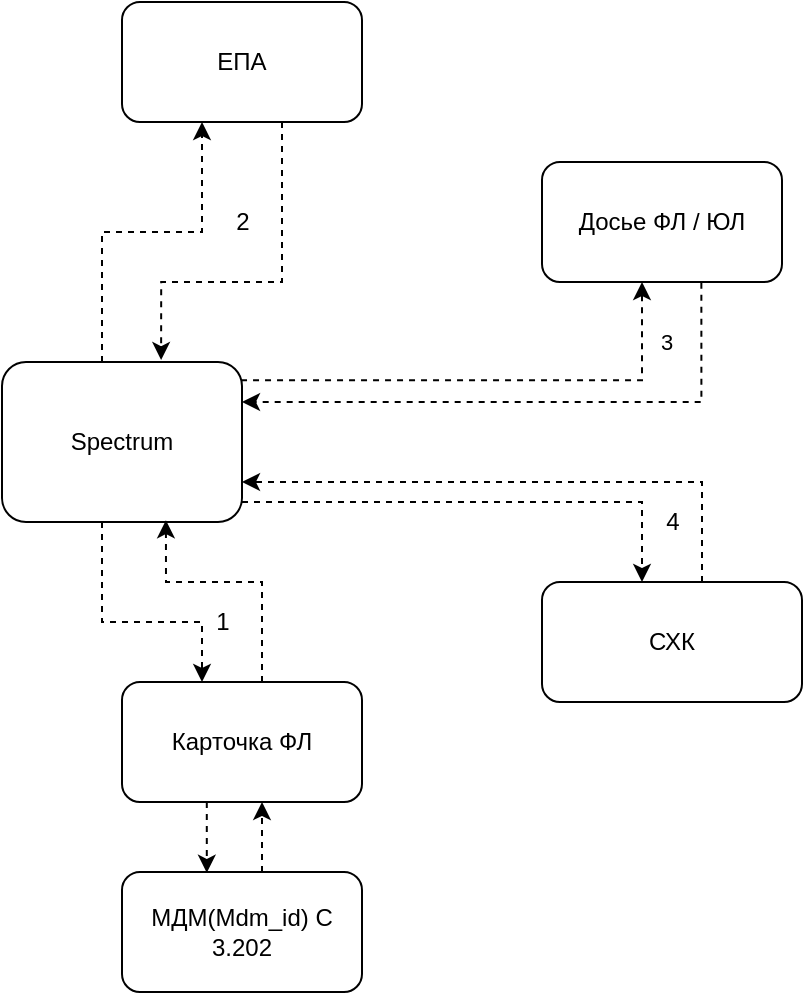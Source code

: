 <mxfile version="15.4.0" type="device"><diagram id="C5RBs43oDa-KdzZeNtuy" name="Page-1"><mxGraphModel dx="772" dy="522" grid="1" gridSize="10" guides="1" tooltips="1" connect="1" arrows="1" fold="1" page="1" pageScale="1" pageWidth="827" pageHeight="1169" math="0" shadow="0"><root><mxCell id="WIyWlLk6GJQsqaUBKTNV-0"/><mxCell id="WIyWlLk6GJQsqaUBKTNV-1" parent="WIyWlLk6GJQsqaUBKTNV-0"/><mxCell id="MV5uABUakjTEFnvcB2B3-5" value="" style="edgeStyle=orthogonalEdgeStyle;rounded=0;orthogonalLoop=1;jettySize=auto;html=1;dashed=1;verticalAlign=middle;exitX=0.996;exitY=0.114;exitDx=0;exitDy=0;exitPerimeter=0;" parent="WIyWlLk6GJQsqaUBKTNV-1" source="MV5uABUakjTEFnvcB2B3-1" target="MV5uABUakjTEFnvcB2B3-4" edge="1"><mxGeometry relative="1" as="geometry"><Array as="points"><mxPoint x="380" y="279"/></Array></mxGeometry></mxCell><mxCell id="MV5uABUakjTEFnvcB2B3-10" value="3" style="edgeLabel;html=1;align=center;verticalAlign=middle;resizable=0;points=[];" parent="MV5uABUakjTEFnvcB2B3-5" vertex="1" connectable="0"><mxGeometry x="-0.2" y="-4" relative="1" as="geometry"><mxPoint x="112" y="-23" as="offset"/></mxGeometry></mxCell><mxCell id="MV5uABUakjTEFnvcB2B3-12" value="" style="edgeStyle=orthogonalEdgeStyle;rounded=0;orthogonalLoop=1;jettySize=auto;html=1;dashed=1;verticalAlign=middle;shadow=0;sketch=0;targetPerimeterSpacing=0;endArrow=classic;endFill=1;" parent="WIyWlLk6GJQsqaUBKTNV-1" source="MV5uABUakjTEFnvcB2B3-1" target="MV5uABUakjTEFnvcB2B3-11" edge="1"><mxGeometry relative="1" as="geometry"><Array as="points"><mxPoint x="110" y="400"/><mxPoint x="160" y="400"/></Array></mxGeometry></mxCell><mxCell id="MV5uABUakjTEFnvcB2B3-79" value="" style="edgeStyle=orthogonalEdgeStyle;rounded=0;sketch=0;orthogonalLoop=1;jettySize=auto;html=1;shadow=0;dashed=1;endArrow=classic;endFill=1;targetPerimeterSpacing=0;verticalAlign=middle;" parent="WIyWlLk6GJQsqaUBKTNV-1" source="MV5uABUakjTEFnvcB2B3-1" target="MV5uABUakjTEFnvcB2B3-78" edge="1"><mxGeometry relative="1" as="geometry"><Array as="points"><mxPoint x="110" y="205"/><mxPoint x="160" y="205"/></Array></mxGeometry></mxCell><mxCell id="MV5uABUakjTEFnvcB2B3-84" value="" style="edgeStyle=orthogonalEdgeStyle;rounded=0;sketch=0;orthogonalLoop=1;jettySize=auto;html=1;shadow=0;dashed=1;endArrow=classic;endFill=1;targetPerimeterSpacing=0;verticalAlign=middle;" parent="WIyWlLk6GJQsqaUBKTNV-1" source="MV5uABUakjTEFnvcB2B3-1" target="MV5uABUakjTEFnvcB2B3-83" edge="1"><mxGeometry relative="1" as="geometry"><Array as="points"><mxPoint x="380" y="340"/></Array></mxGeometry></mxCell><mxCell id="MV5uABUakjTEFnvcB2B3-1" value="Spectrum" style="rounded=1;whiteSpace=wrap;html=1;" parent="WIyWlLk6GJQsqaUBKTNV-1" vertex="1"><mxGeometry x="60" y="270" width="120" height="80" as="geometry"/></mxCell><mxCell id="MV5uABUakjTEFnvcB2B3-75" value="" style="edgeStyle=orthogonalEdgeStyle;rounded=0;sketch=0;orthogonalLoop=1;jettySize=auto;html=1;shadow=0;dashed=1;endArrow=classic;endFill=1;targetPerimeterSpacing=0;verticalAlign=middle;exitX=0.664;exitY=1.006;exitDx=0;exitDy=0;exitPerimeter=0;" parent="WIyWlLk6GJQsqaUBKTNV-1" source="MV5uABUakjTEFnvcB2B3-4" edge="1"><mxGeometry relative="1" as="geometry"><mxPoint x="510" y="210" as="sourcePoint"/><mxPoint x="180" y="290" as="targetPoint"/><Array as="points"><mxPoint x="410" y="290"/><mxPoint x="180" y="290"/></Array></mxGeometry></mxCell><mxCell id="MV5uABUakjTEFnvcB2B3-4" value="Досье ФЛ / ЮЛ" style="rounded=1;whiteSpace=wrap;html=1;" parent="WIyWlLk6GJQsqaUBKTNV-1" vertex="1"><mxGeometry x="330" y="170" width="120" height="60" as="geometry"/></mxCell><mxCell id="MV5uABUakjTEFnvcB2B3-77" value="" style="edgeStyle=orthogonalEdgeStyle;rounded=0;sketch=0;orthogonalLoop=1;jettySize=auto;html=1;shadow=0;dashed=1;endArrow=classic;endFill=1;targetPerimeterSpacing=0;verticalAlign=middle;entryX=0.683;entryY=0.989;entryDx=0;entryDy=0;entryPerimeter=0;" parent="WIyWlLk6GJQsqaUBKTNV-1" source="MV5uABUakjTEFnvcB2B3-11" target="MV5uABUakjTEFnvcB2B3-1" edge="1"><mxGeometry relative="1" as="geometry"><mxPoint x="330" y="490.0" as="targetPoint"/><Array as="points"><mxPoint x="190" y="380"/><mxPoint x="142" y="380"/></Array></mxGeometry></mxCell><mxCell id="7TfwWsIuUEGm8R-Pl6Yo-1" value="" style="edgeStyle=orthogonalEdgeStyle;rounded=0;orthogonalLoop=1;jettySize=auto;html=1;dashed=1;entryX=0.353;entryY=0.006;entryDx=0;entryDy=0;entryPerimeter=0;" edge="1" parent="WIyWlLk6GJQsqaUBKTNV-1" source="MV5uABUakjTEFnvcB2B3-11" target="7TfwWsIuUEGm8R-Pl6Yo-0"><mxGeometry relative="1" as="geometry"><Array as="points"><mxPoint x="162" y="525"/></Array></mxGeometry></mxCell><mxCell id="MV5uABUakjTEFnvcB2B3-11" value="Карточка ФЛ" style="rounded=1;whiteSpace=wrap;html=1;" parent="WIyWlLk6GJQsqaUBKTNV-1" vertex="1"><mxGeometry x="120" y="430" width="120" height="60" as="geometry"/></mxCell><mxCell id="MV5uABUakjTEFnvcB2B3-73" value="1" style="text;html=1;align=center;verticalAlign=middle;resizable=0;points=[];autosize=1;strokeColor=none;fillColor=none;" parent="WIyWlLk6GJQsqaUBKTNV-1" vertex="1"><mxGeometry x="160" y="390" width="20" height="20" as="geometry"/></mxCell><mxCell id="MV5uABUakjTEFnvcB2B3-81" value="" style="edgeStyle=orthogonalEdgeStyle;rounded=0;sketch=0;orthogonalLoop=1;jettySize=auto;html=1;shadow=0;dashed=1;endArrow=classic;endFill=1;targetPerimeterSpacing=0;verticalAlign=middle;entryX=0.663;entryY=-0.012;entryDx=0;entryDy=0;entryPerimeter=0;" parent="WIyWlLk6GJQsqaUBKTNV-1" source="MV5uABUakjTEFnvcB2B3-78" target="MV5uABUakjTEFnvcB2B3-1" edge="1"><mxGeometry relative="1" as="geometry"><mxPoint x="140" y="260" as="targetPoint"/><Array as="points"><mxPoint x="200" y="230"/><mxPoint x="140" y="230"/></Array></mxGeometry></mxCell><mxCell id="MV5uABUakjTEFnvcB2B3-78" value="ЕПА" style="rounded=1;whiteSpace=wrap;html=1;" parent="WIyWlLk6GJQsqaUBKTNV-1" vertex="1"><mxGeometry x="120" y="90" width="120" height="60" as="geometry"/></mxCell><mxCell id="MV5uABUakjTEFnvcB2B3-82" value="2" style="text;html=1;align=center;verticalAlign=middle;resizable=0;points=[];autosize=1;strokeColor=none;fillColor=none;" parent="WIyWlLk6GJQsqaUBKTNV-1" vertex="1"><mxGeometry x="170" y="190" width="20" height="20" as="geometry"/></mxCell><mxCell id="MV5uABUakjTEFnvcB2B3-90" value="" style="edgeStyle=orthogonalEdgeStyle;rounded=0;sketch=0;orthogonalLoop=1;jettySize=auto;html=1;shadow=0;dashed=1;endArrow=classic;endFill=1;targetPerimeterSpacing=0;verticalAlign=middle;" parent="WIyWlLk6GJQsqaUBKTNV-1" source="MV5uABUakjTEFnvcB2B3-83" edge="1"><mxGeometry relative="1" as="geometry"><mxPoint x="180" y="330" as="targetPoint"/><Array as="points"><mxPoint x="410" y="330"/><mxPoint x="180" y="330"/></Array></mxGeometry></mxCell><mxCell id="MV5uABUakjTEFnvcB2B3-83" value="СХК" style="rounded=1;whiteSpace=wrap;html=1;" parent="WIyWlLk6GJQsqaUBKTNV-1" vertex="1"><mxGeometry x="330" y="380" width="130" height="60" as="geometry"/></mxCell><mxCell id="MV5uABUakjTEFnvcB2B3-91" value="4&lt;br&gt;" style="text;html=1;align=center;verticalAlign=middle;resizable=0;points=[];autosize=1;strokeColor=none;fillColor=none;" parent="WIyWlLk6GJQsqaUBKTNV-1" vertex="1"><mxGeometry x="385" y="340" width="20" height="20" as="geometry"/></mxCell><mxCell id="7TfwWsIuUEGm8R-Pl6Yo-4" value="" style="edgeStyle=orthogonalEdgeStyle;rounded=0;orthogonalLoop=1;jettySize=auto;html=1;dashed=1;" edge="1" parent="WIyWlLk6GJQsqaUBKTNV-1" source="7TfwWsIuUEGm8R-Pl6Yo-0"><mxGeometry relative="1" as="geometry"><mxPoint x="190" y="490" as="targetPoint"/><Array as="points"><mxPoint x="190" y="530"/><mxPoint x="190" y="530"/></Array></mxGeometry></mxCell><mxCell id="7TfwWsIuUEGm8R-Pl6Yo-0" value="&lt;span&gt;МДМ(Mdm_id) C 3.202&lt;/span&gt;" style="whiteSpace=wrap;html=1;rounded=1;" vertex="1" parent="WIyWlLk6GJQsqaUBKTNV-1"><mxGeometry x="120" y="525" width="120" height="60" as="geometry"/></mxCell></root></mxGraphModel></diagram></mxfile>
